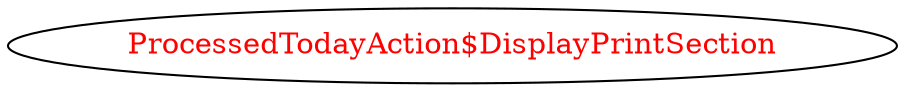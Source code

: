 digraph dependencyGraph {
 concentrate=true;
 ranksep="2.0";
 rankdir="LR"; 
 splines="ortho";
"ProcessedTodayAction$DisplayPrintSection" [fontcolor="red"];
}